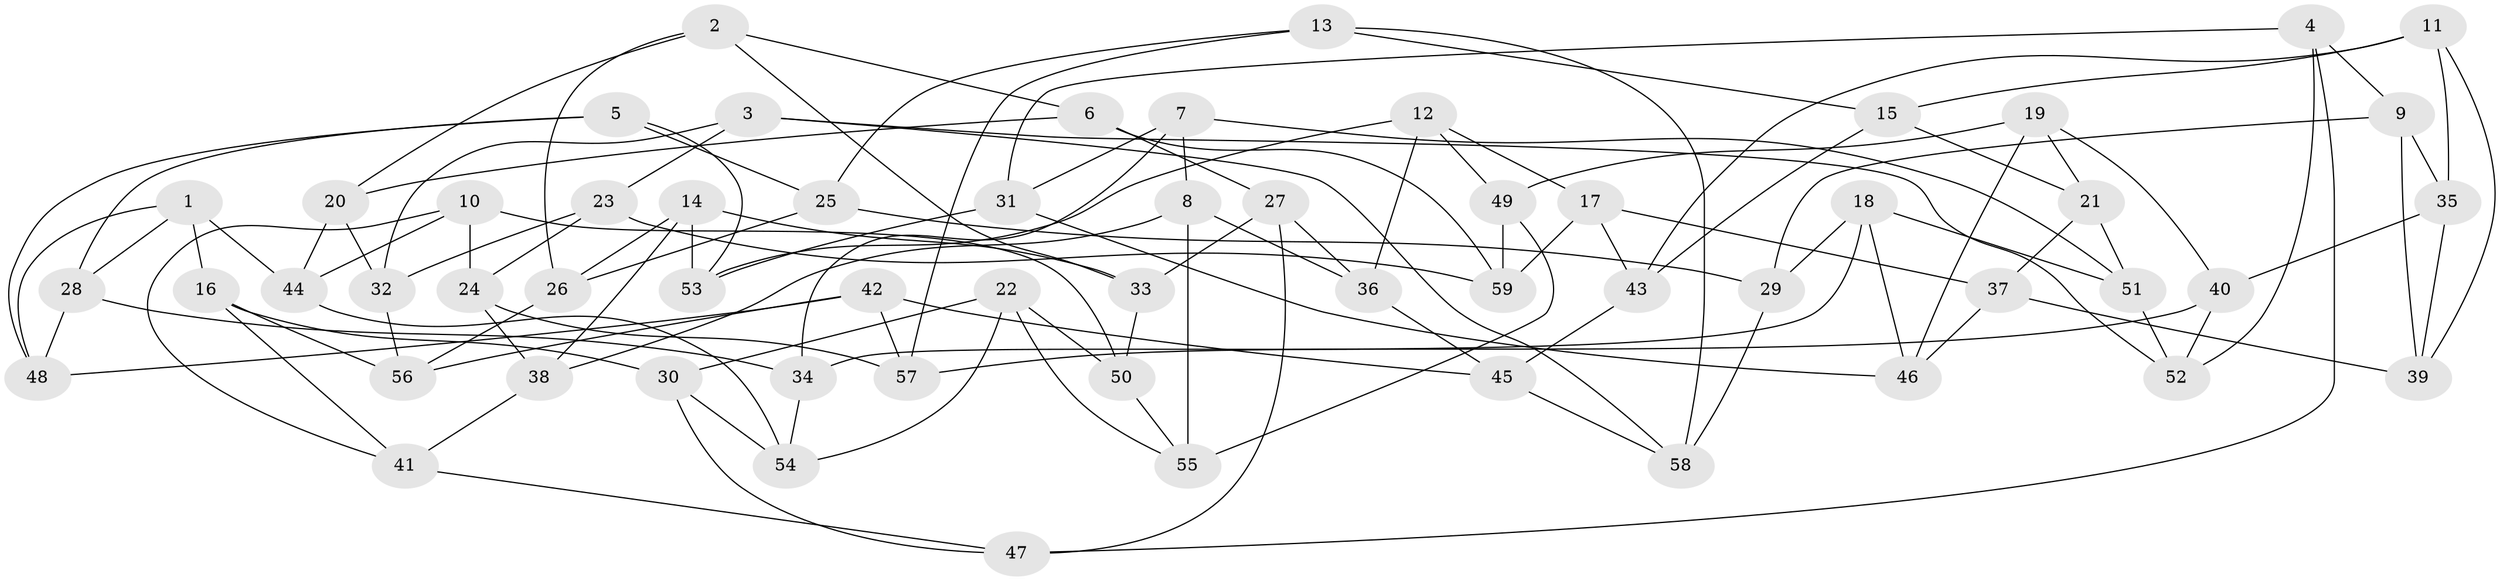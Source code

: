 // coarse degree distribution, {6: 0.5294117647058824, 5: 0.14705882352941177, 4: 0.29411764705882354, 3: 0.029411764705882353}
// Generated by graph-tools (version 1.1) at 2025/24/03/03/25 07:24:23]
// undirected, 59 vertices, 118 edges
graph export_dot {
graph [start="1"]
  node [color=gray90,style=filled];
  1;
  2;
  3;
  4;
  5;
  6;
  7;
  8;
  9;
  10;
  11;
  12;
  13;
  14;
  15;
  16;
  17;
  18;
  19;
  20;
  21;
  22;
  23;
  24;
  25;
  26;
  27;
  28;
  29;
  30;
  31;
  32;
  33;
  34;
  35;
  36;
  37;
  38;
  39;
  40;
  41;
  42;
  43;
  44;
  45;
  46;
  47;
  48;
  49;
  50;
  51;
  52;
  53;
  54;
  55;
  56;
  57;
  58;
  59;
  1 -- 44;
  1 -- 28;
  1 -- 16;
  1 -- 48;
  2 -- 33;
  2 -- 26;
  2 -- 6;
  2 -- 20;
  3 -- 23;
  3 -- 32;
  3 -- 52;
  3 -- 58;
  4 -- 31;
  4 -- 52;
  4 -- 9;
  4 -- 47;
  5 -- 28;
  5 -- 48;
  5 -- 53;
  5 -- 25;
  6 -- 59;
  6 -- 27;
  6 -- 20;
  7 -- 34;
  7 -- 31;
  7 -- 8;
  7 -- 51;
  8 -- 36;
  8 -- 38;
  8 -- 55;
  9 -- 29;
  9 -- 35;
  9 -- 39;
  10 -- 44;
  10 -- 24;
  10 -- 41;
  10 -- 50;
  11 -- 35;
  11 -- 43;
  11 -- 39;
  11 -- 15;
  12 -- 36;
  12 -- 53;
  12 -- 49;
  12 -- 17;
  13 -- 58;
  13 -- 15;
  13 -- 25;
  13 -- 57;
  14 -- 53;
  14 -- 38;
  14 -- 33;
  14 -- 26;
  15 -- 21;
  15 -- 43;
  16 -- 56;
  16 -- 41;
  16 -- 30;
  17 -- 59;
  17 -- 43;
  17 -- 37;
  18 -- 46;
  18 -- 29;
  18 -- 51;
  18 -- 34;
  19 -- 49;
  19 -- 21;
  19 -- 40;
  19 -- 46;
  20 -- 44;
  20 -- 32;
  21 -- 37;
  21 -- 51;
  22 -- 50;
  22 -- 30;
  22 -- 54;
  22 -- 55;
  23 -- 24;
  23 -- 59;
  23 -- 32;
  24 -- 57;
  24 -- 38;
  25 -- 26;
  25 -- 29;
  26 -- 56;
  27 -- 33;
  27 -- 47;
  27 -- 36;
  28 -- 48;
  28 -- 34;
  29 -- 58;
  30 -- 47;
  30 -- 54;
  31 -- 46;
  31 -- 53;
  32 -- 56;
  33 -- 50;
  34 -- 54;
  35 -- 39;
  35 -- 40;
  36 -- 45;
  37 -- 39;
  37 -- 46;
  38 -- 41;
  40 -- 52;
  40 -- 57;
  41 -- 47;
  42 -- 45;
  42 -- 56;
  42 -- 57;
  42 -- 48;
  43 -- 45;
  44 -- 54;
  45 -- 58;
  49 -- 59;
  49 -- 55;
  50 -- 55;
  51 -- 52;
}
